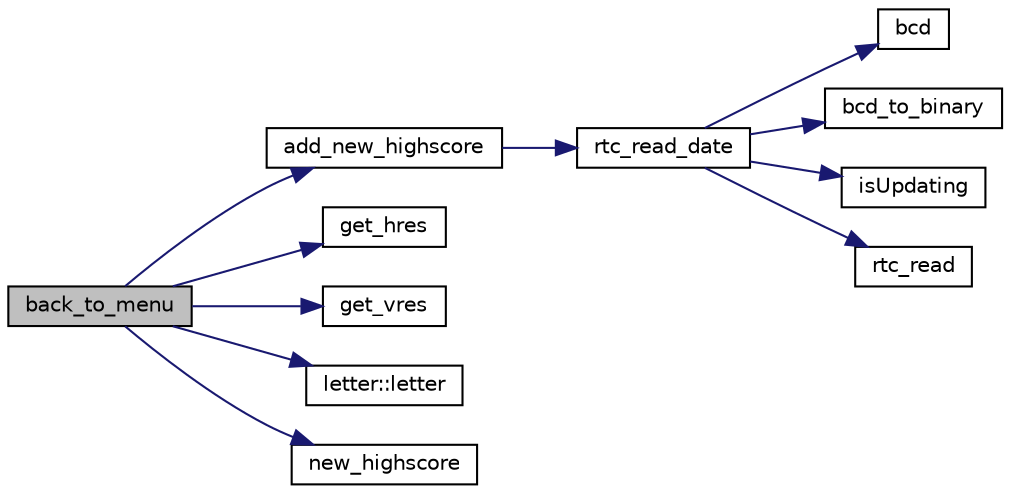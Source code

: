 digraph "back_to_menu"
{
 // LATEX_PDF_SIZE
  edge [fontname="Helvetica",fontsize="10",labelfontname="Helvetica",labelfontsize="10"];
  node [fontname="Helvetica",fontsize="10",shape=record];
  rankdir="LR";
  Node1 [label="back_to_menu",height=0.2,width=0.4,color="black", fillcolor="grey75", style="filled", fontcolor="black",tooltip="Go to main menu if button is pressed and save score if in Save Score mode."];
  Node1 -> Node2 [color="midnightblue",fontsize="10",style="solid",fontname="Helvetica"];
  Node2 [label="add_new_highscore",height=0.2,width=0.4,color="black", fillcolor="white", style="filled",URL="$highscores_8c.html#a036d2ad88dfbaa6c51569daff10640ca",tooltip="Add new highscore to highscores."];
  Node2 -> Node3 [color="midnightblue",fontsize="10",style="solid",fontname="Helvetica"];
  Node3 [label="rtc_read_date",height=0.2,width=0.4,color="black", fillcolor="white", style="filled",URL="$rtc_8c.html#ae2d4030307cef7e5e87606f7e09be07b",tooltip="Subscribes interrupts to the RTC."];
  Node3 -> Node4 [color="midnightblue",fontsize="10",style="solid",fontname="Helvetica"];
  Node4 [label="bcd",height=0.2,width=0.4,color="black", fillcolor="white", style="filled",URL="$rtc_8c.html#abbc06d30fa1fc5a86e081a8adff67312",tooltip="Checks if it is in bcd."];
  Node3 -> Node5 [color="midnightblue",fontsize="10",style="solid",fontname="Helvetica"];
  Node5 [label="bcd_to_binary",height=0.2,width=0.4,color="black", fillcolor="white", style="filled",URL="$rtc_8c.html#a372efb1351dcf0468894632441b12e9a",tooltip="Converts num to binary if and only if it is in bcd."];
  Node3 -> Node6 [color="midnightblue",fontsize="10",style="solid",fontname="Helvetica"];
  Node6 [label="isUpdating",height=0.2,width=0.4,color="black", fillcolor="white", style="filled",URL="$rtc_8c.html#a2612ab4da31e866317aedbbc8cdadbc4",tooltip="Checks if rtc is updating."];
  Node3 -> Node7 [color="midnightblue",fontsize="10",style="solid",fontname="Helvetica"];
  Node7 [label="rtc_read",height=0.2,width=0.4,color="black", fillcolor="white", style="filled",URL="$rtc_8c.html#a8e562473fe7c6e414b655b0edee66138",tooltip="Reads from RTC_DATA_REG what is in port."];
  Node1 -> Node8 [color="midnightblue",fontsize="10",style="solid",fontname="Helvetica"];
  Node8 [label="get_hres",height=0.2,width=0.4,color="black", fillcolor="white", style="filled",URL="$vc_8c.html#a10e416c59639a7f6b6f9f8f020fdb8d0",tooltip="Get horizontal resolution."];
  Node1 -> Node9 [color="midnightblue",fontsize="10",style="solid",fontname="Helvetica"];
  Node9 [label="get_vres",height=0.2,width=0.4,color="black", fillcolor="white", style="filled",URL="$vc_8c.html#a1c1b9a9c811575beb06fc355241ef17d",tooltip="Get vertical resolution."];
  Node1 -> Node10 [color="midnightblue",fontsize="10",style="solid",fontname="Helvetica"];
  Node10 [label="letter::letter",height=0.2,width=0.4,color="black", fillcolor="white", style="filled",URL="$structletter.html#a4bb58367ecea995c64a5d92d5ec60502",tooltip="The char associated with the letter."];
  Node1 -> Node11 [color="midnightblue",fontsize="10",style="solid",fontname="Helvetica"];
  Node11 [label="new_highscore",height=0.2,width=0.4,color="black", fillcolor="white", style="filled",URL="$highscores_8c.html#a9cc451c6c5bd05490178df678c552d5e",tooltip="Check if the new score is better that the ones in the highscoresr."];
}
